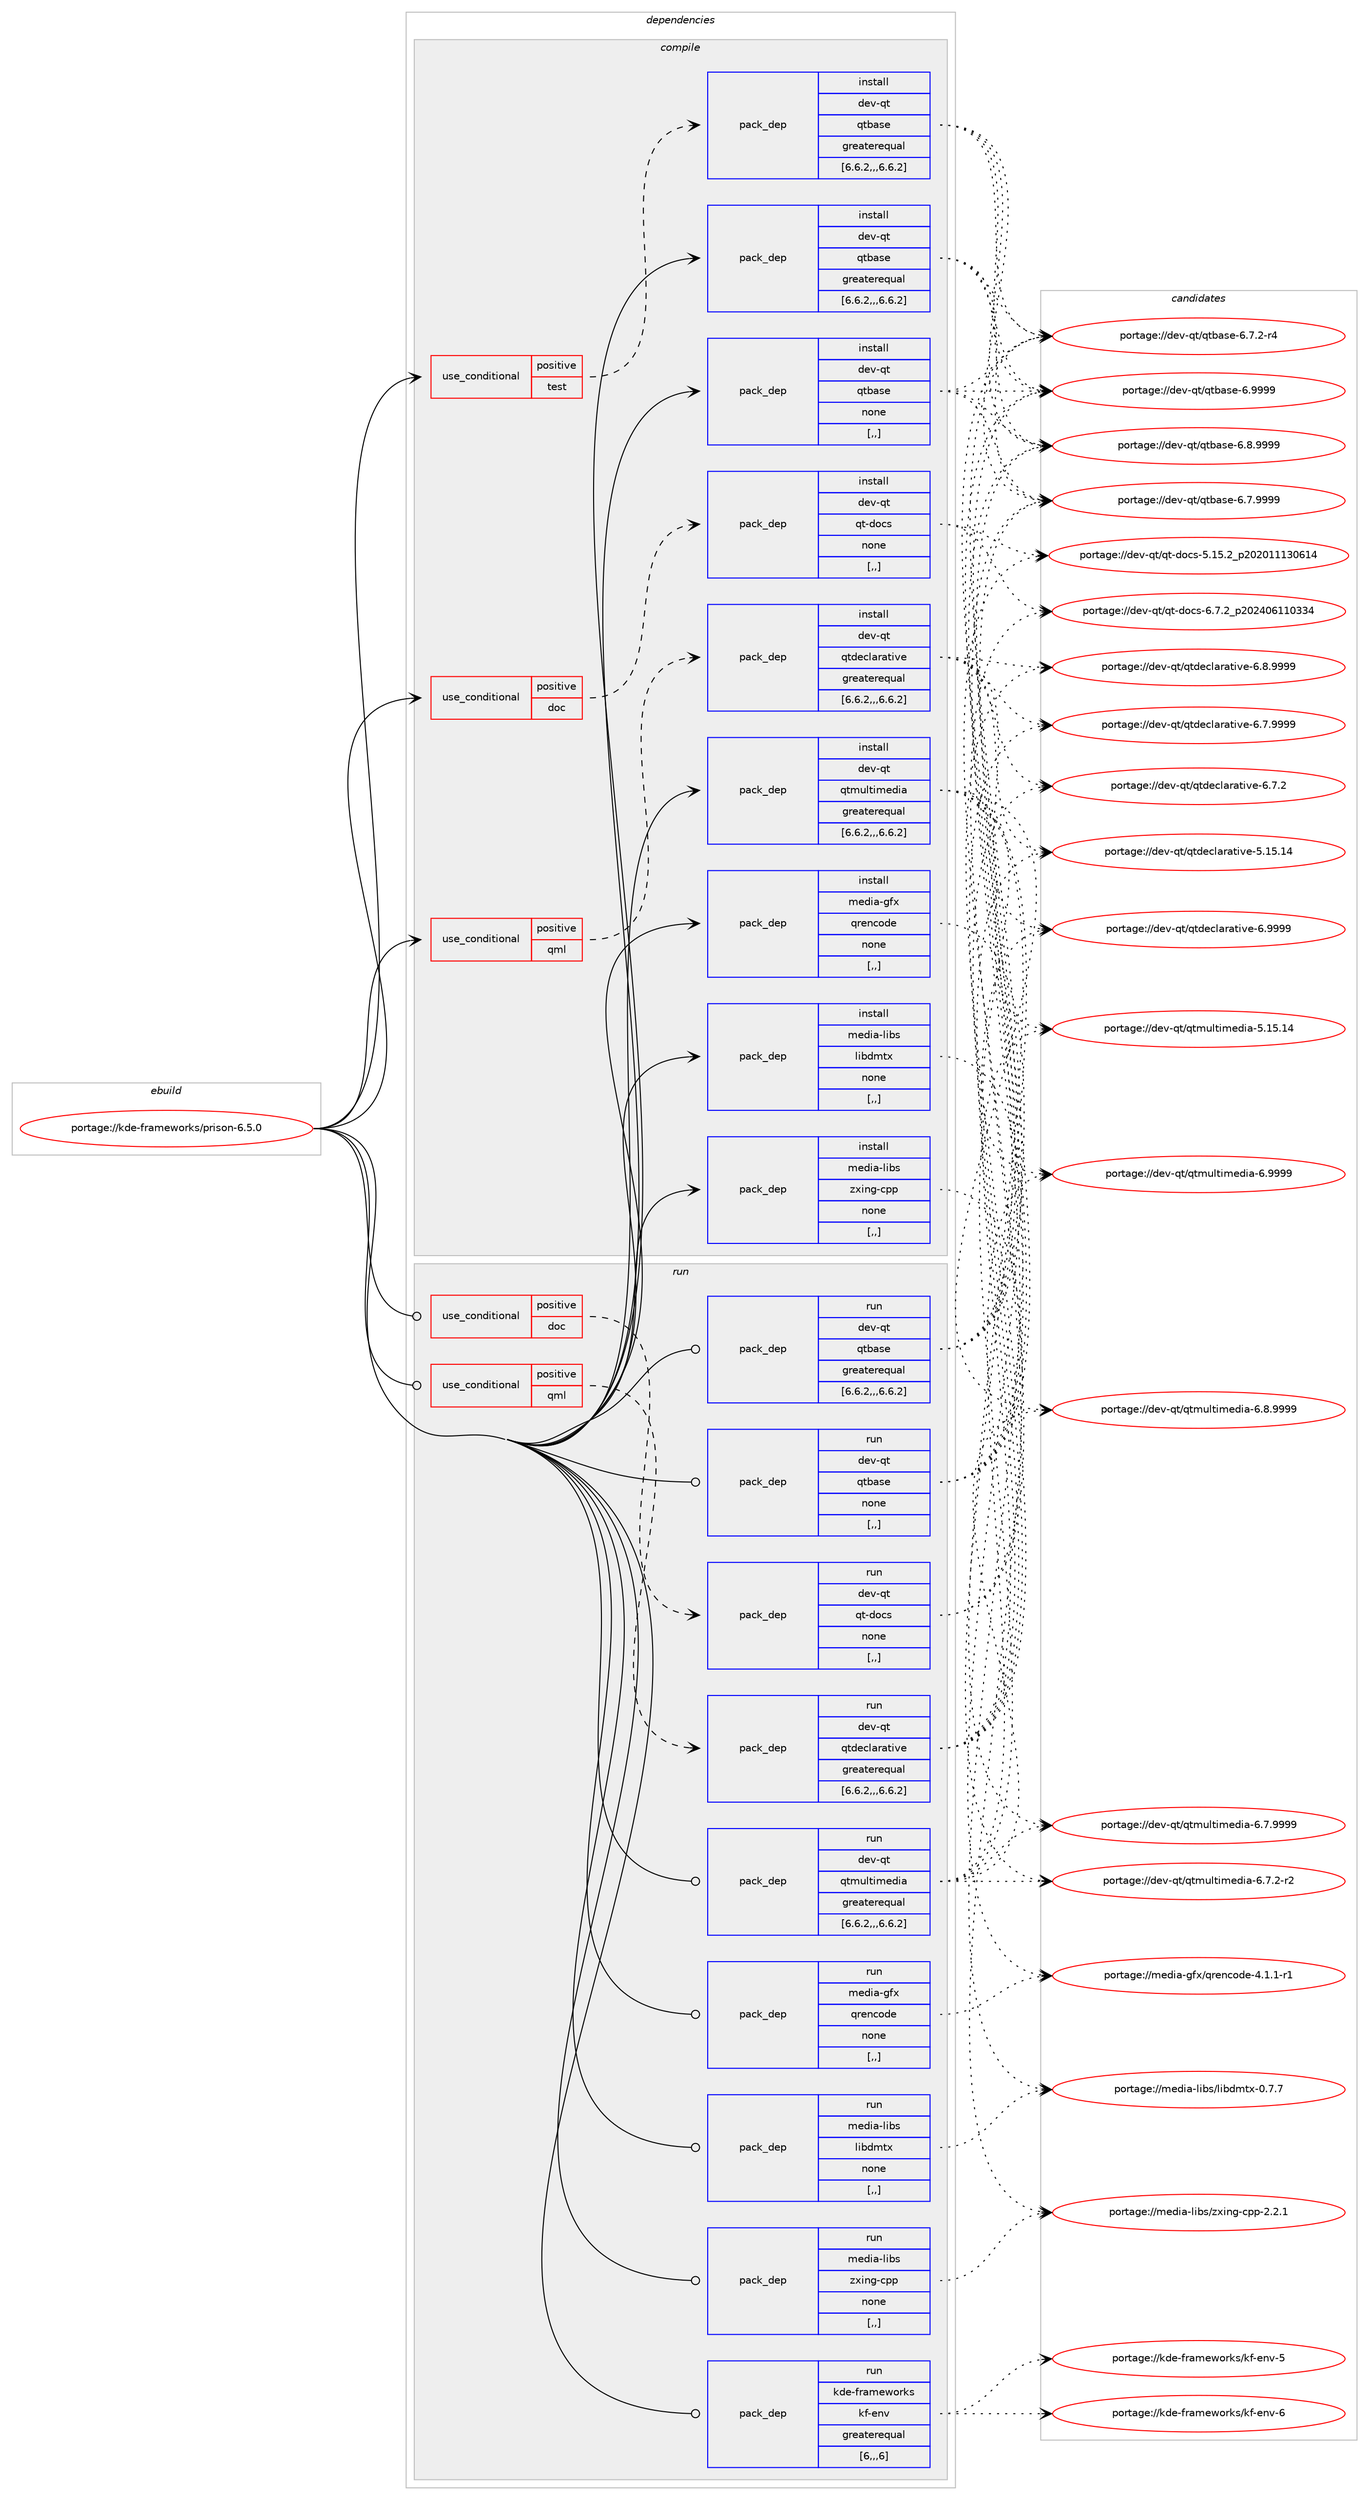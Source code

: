 digraph prolog {

# *************
# Graph options
# *************

newrank=true;
concentrate=true;
compound=true;
graph [rankdir=LR,fontname=Helvetica,fontsize=10,ranksep=1.5];#, ranksep=2.5, nodesep=0.2];
edge  [arrowhead=vee];
node  [fontname=Helvetica,fontsize=10];

# **********
# The ebuild
# **********

subgraph cluster_leftcol {
color=gray;
label=<<i>ebuild</i>>;
id [label="portage://kde-frameworks/prison-6.5.0", color=red, width=4, href="../kde-frameworks/prison-6.5.0.svg"];
}

# ****************
# The dependencies
# ****************

subgraph cluster_midcol {
color=gray;
label=<<i>dependencies</i>>;
subgraph cluster_compile {
fillcolor="#eeeeee";
style=filled;
label=<<i>compile</i>>;
subgraph cond200259 {
dependency769981 [label=<<TABLE BORDER="0" CELLBORDER="1" CELLSPACING="0" CELLPADDING="4"><TR><TD ROWSPAN="3" CELLPADDING="10">use_conditional</TD></TR><TR><TD>positive</TD></TR><TR><TD>doc</TD></TR></TABLE>>, shape=none, color=red];
subgraph pack564001 {
dependency769982 [label=<<TABLE BORDER="0" CELLBORDER="1" CELLSPACING="0" CELLPADDING="4" WIDTH="220"><TR><TD ROWSPAN="6" CELLPADDING="30">pack_dep</TD></TR><TR><TD WIDTH="110">install</TD></TR><TR><TD>dev-qt</TD></TR><TR><TD>qt-docs</TD></TR><TR><TD>none</TD></TR><TR><TD>[,,]</TD></TR></TABLE>>, shape=none, color=blue];
}
dependency769981:e -> dependency769982:w [weight=20,style="dashed",arrowhead="vee"];
}
id:e -> dependency769981:w [weight=20,style="solid",arrowhead="vee"];
subgraph cond200260 {
dependency769983 [label=<<TABLE BORDER="0" CELLBORDER="1" CELLSPACING="0" CELLPADDING="4"><TR><TD ROWSPAN="3" CELLPADDING="10">use_conditional</TD></TR><TR><TD>positive</TD></TR><TR><TD>qml</TD></TR></TABLE>>, shape=none, color=red];
subgraph pack564002 {
dependency769984 [label=<<TABLE BORDER="0" CELLBORDER="1" CELLSPACING="0" CELLPADDING="4" WIDTH="220"><TR><TD ROWSPAN="6" CELLPADDING="30">pack_dep</TD></TR><TR><TD WIDTH="110">install</TD></TR><TR><TD>dev-qt</TD></TR><TR><TD>qtdeclarative</TD></TR><TR><TD>greaterequal</TD></TR><TR><TD>[6.6.2,,,6.6.2]</TD></TR></TABLE>>, shape=none, color=blue];
}
dependency769983:e -> dependency769984:w [weight=20,style="dashed",arrowhead="vee"];
}
id:e -> dependency769983:w [weight=20,style="solid",arrowhead="vee"];
subgraph cond200261 {
dependency769985 [label=<<TABLE BORDER="0" CELLBORDER="1" CELLSPACING="0" CELLPADDING="4"><TR><TD ROWSPAN="3" CELLPADDING="10">use_conditional</TD></TR><TR><TD>positive</TD></TR><TR><TD>test</TD></TR></TABLE>>, shape=none, color=red];
subgraph pack564003 {
dependency769986 [label=<<TABLE BORDER="0" CELLBORDER="1" CELLSPACING="0" CELLPADDING="4" WIDTH="220"><TR><TD ROWSPAN="6" CELLPADDING="30">pack_dep</TD></TR><TR><TD WIDTH="110">install</TD></TR><TR><TD>dev-qt</TD></TR><TR><TD>qtbase</TD></TR><TR><TD>greaterequal</TD></TR><TR><TD>[6.6.2,,,6.6.2]</TD></TR></TABLE>>, shape=none, color=blue];
}
dependency769985:e -> dependency769986:w [weight=20,style="dashed",arrowhead="vee"];
}
id:e -> dependency769985:w [weight=20,style="solid",arrowhead="vee"];
subgraph pack564004 {
dependency769987 [label=<<TABLE BORDER="0" CELLBORDER="1" CELLSPACING="0" CELLPADDING="4" WIDTH="220"><TR><TD ROWSPAN="6" CELLPADDING="30">pack_dep</TD></TR><TR><TD WIDTH="110">install</TD></TR><TR><TD>dev-qt</TD></TR><TR><TD>qtbase</TD></TR><TR><TD>greaterequal</TD></TR><TR><TD>[6.6.2,,,6.6.2]</TD></TR></TABLE>>, shape=none, color=blue];
}
id:e -> dependency769987:w [weight=20,style="solid",arrowhead="vee"];
subgraph pack564005 {
dependency769988 [label=<<TABLE BORDER="0" CELLBORDER="1" CELLSPACING="0" CELLPADDING="4" WIDTH="220"><TR><TD ROWSPAN="6" CELLPADDING="30">pack_dep</TD></TR><TR><TD WIDTH="110">install</TD></TR><TR><TD>dev-qt</TD></TR><TR><TD>qtbase</TD></TR><TR><TD>none</TD></TR><TR><TD>[,,]</TD></TR></TABLE>>, shape=none, color=blue];
}
id:e -> dependency769988:w [weight=20,style="solid",arrowhead="vee"];
subgraph pack564006 {
dependency769989 [label=<<TABLE BORDER="0" CELLBORDER="1" CELLSPACING="0" CELLPADDING="4" WIDTH="220"><TR><TD ROWSPAN="6" CELLPADDING="30">pack_dep</TD></TR><TR><TD WIDTH="110">install</TD></TR><TR><TD>dev-qt</TD></TR><TR><TD>qtmultimedia</TD></TR><TR><TD>greaterequal</TD></TR><TR><TD>[6.6.2,,,6.6.2]</TD></TR></TABLE>>, shape=none, color=blue];
}
id:e -> dependency769989:w [weight=20,style="solid",arrowhead="vee"];
subgraph pack564007 {
dependency769990 [label=<<TABLE BORDER="0" CELLBORDER="1" CELLSPACING="0" CELLPADDING="4" WIDTH="220"><TR><TD ROWSPAN="6" CELLPADDING="30">pack_dep</TD></TR><TR><TD WIDTH="110">install</TD></TR><TR><TD>media-gfx</TD></TR><TR><TD>qrencode</TD></TR><TR><TD>none</TD></TR><TR><TD>[,,]</TD></TR></TABLE>>, shape=none, color=blue];
}
id:e -> dependency769990:w [weight=20,style="solid",arrowhead="vee"];
subgraph pack564008 {
dependency769991 [label=<<TABLE BORDER="0" CELLBORDER="1" CELLSPACING="0" CELLPADDING="4" WIDTH="220"><TR><TD ROWSPAN="6" CELLPADDING="30">pack_dep</TD></TR><TR><TD WIDTH="110">install</TD></TR><TR><TD>media-libs</TD></TR><TR><TD>libdmtx</TD></TR><TR><TD>none</TD></TR><TR><TD>[,,]</TD></TR></TABLE>>, shape=none, color=blue];
}
id:e -> dependency769991:w [weight=20,style="solid",arrowhead="vee"];
subgraph pack564009 {
dependency769992 [label=<<TABLE BORDER="0" CELLBORDER="1" CELLSPACING="0" CELLPADDING="4" WIDTH="220"><TR><TD ROWSPAN="6" CELLPADDING="30">pack_dep</TD></TR><TR><TD WIDTH="110">install</TD></TR><TR><TD>media-libs</TD></TR><TR><TD>zxing-cpp</TD></TR><TR><TD>none</TD></TR><TR><TD>[,,]</TD></TR></TABLE>>, shape=none, color=blue];
}
id:e -> dependency769992:w [weight=20,style="solid",arrowhead="vee"];
}
subgraph cluster_compileandrun {
fillcolor="#eeeeee";
style=filled;
label=<<i>compile and run</i>>;
}
subgraph cluster_run {
fillcolor="#eeeeee";
style=filled;
label=<<i>run</i>>;
subgraph cond200262 {
dependency769993 [label=<<TABLE BORDER="0" CELLBORDER="1" CELLSPACING="0" CELLPADDING="4"><TR><TD ROWSPAN="3" CELLPADDING="10">use_conditional</TD></TR><TR><TD>positive</TD></TR><TR><TD>doc</TD></TR></TABLE>>, shape=none, color=red];
subgraph pack564010 {
dependency769994 [label=<<TABLE BORDER="0" CELLBORDER="1" CELLSPACING="0" CELLPADDING="4" WIDTH="220"><TR><TD ROWSPAN="6" CELLPADDING="30">pack_dep</TD></TR><TR><TD WIDTH="110">run</TD></TR><TR><TD>dev-qt</TD></TR><TR><TD>qt-docs</TD></TR><TR><TD>none</TD></TR><TR><TD>[,,]</TD></TR></TABLE>>, shape=none, color=blue];
}
dependency769993:e -> dependency769994:w [weight=20,style="dashed",arrowhead="vee"];
}
id:e -> dependency769993:w [weight=20,style="solid",arrowhead="odot"];
subgraph cond200263 {
dependency769995 [label=<<TABLE BORDER="0" CELLBORDER="1" CELLSPACING="0" CELLPADDING="4"><TR><TD ROWSPAN="3" CELLPADDING="10">use_conditional</TD></TR><TR><TD>positive</TD></TR><TR><TD>qml</TD></TR></TABLE>>, shape=none, color=red];
subgraph pack564011 {
dependency769996 [label=<<TABLE BORDER="0" CELLBORDER="1" CELLSPACING="0" CELLPADDING="4" WIDTH="220"><TR><TD ROWSPAN="6" CELLPADDING="30">pack_dep</TD></TR><TR><TD WIDTH="110">run</TD></TR><TR><TD>dev-qt</TD></TR><TR><TD>qtdeclarative</TD></TR><TR><TD>greaterequal</TD></TR><TR><TD>[6.6.2,,,6.6.2]</TD></TR></TABLE>>, shape=none, color=blue];
}
dependency769995:e -> dependency769996:w [weight=20,style="dashed",arrowhead="vee"];
}
id:e -> dependency769995:w [weight=20,style="solid",arrowhead="odot"];
subgraph pack564012 {
dependency769997 [label=<<TABLE BORDER="0" CELLBORDER="1" CELLSPACING="0" CELLPADDING="4" WIDTH="220"><TR><TD ROWSPAN="6" CELLPADDING="30">pack_dep</TD></TR><TR><TD WIDTH="110">run</TD></TR><TR><TD>dev-qt</TD></TR><TR><TD>qtbase</TD></TR><TR><TD>greaterequal</TD></TR><TR><TD>[6.6.2,,,6.6.2]</TD></TR></TABLE>>, shape=none, color=blue];
}
id:e -> dependency769997:w [weight=20,style="solid",arrowhead="odot"];
subgraph pack564013 {
dependency769998 [label=<<TABLE BORDER="0" CELLBORDER="1" CELLSPACING="0" CELLPADDING="4" WIDTH="220"><TR><TD ROWSPAN="6" CELLPADDING="30">pack_dep</TD></TR><TR><TD WIDTH="110">run</TD></TR><TR><TD>dev-qt</TD></TR><TR><TD>qtbase</TD></TR><TR><TD>none</TD></TR><TR><TD>[,,]</TD></TR></TABLE>>, shape=none, color=blue];
}
id:e -> dependency769998:w [weight=20,style="solid",arrowhead="odot"];
subgraph pack564014 {
dependency769999 [label=<<TABLE BORDER="0" CELLBORDER="1" CELLSPACING="0" CELLPADDING="4" WIDTH="220"><TR><TD ROWSPAN="6" CELLPADDING="30">pack_dep</TD></TR><TR><TD WIDTH="110">run</TD></TR><TR><TD>dev-qt</TD></TR><TR><TD>qtmultimedia</TD></TR><TR><TD>greaterequal</TD></TR><TR><TD>[6.6.2,,,6.6.2]</TD></TR></TABLE>>, shape=none, color=blue];
}
id:e -> dependency769999:w [weight=20,style="solid",arrowhead="odot"];
subgraph pack564015 {
dependency770000 [label=<<TABLE BORDER="0" CELLBORDER="1" CELLSPACING="0" CELLPADDING="4" WIDTH="220"><TR><TD ROWSPAN="6" CELLPADDING="30">pack_dep</TD></TR><TR><TD WIDTH="110">run</TD></TR><TR><TD>kde-frameworks</TD></TR><TR><TD>kf-env</TD></TR><TR><TD>greaterequal</TD></TR><TR><TD>[6,,,6]</TD></TR></TABLE>>, shape=none, color=blue];
}
id:e -> dependency770000:w [weight=20,style="solid",arrowhead="odot"];
subgraph pack564016 {
dependency770001 [label=<<TABLE BORDER="0" CELLBORDER="1" CELLSPACING="0" CELLPADDING="4" WIDTH="220"><TR><TD ROWSPAN="6" CELLPADDING="30">pack_dep</TD></TR><TR><TD WIDTH="110">run</TD></TR><TR><TD>media-gfx</TD></TR><TR><TD>qrencode</TD></TR><TR><TD>none</TD></TR><TR><TD>[,,]</TD></TR></TABLE>>, shape=none, color=blue];
}
id:e -> dependency770001:w [weight=20,style="solid",arrowhead="odot"];
subgraph pack564017 {
dependency770002 [label=<<TABLE BORDER="0" CELLBORDER="1" CELLSPACING="0" CELLPADDING="4" WIDTH="220"><TR><TD ROWSPAN="6" CELLPADDING="30">pack_dep</TD></TR><TR><TD WIDTH="110">run</TD></TR><TR><TD>media-libs</TD></TR><TR><TD>libdmtx</TD></TR><TR><TD>none</TD></TR><TR><TD>[,,]</TD></TR></TABLE>>, shape=none, color=blue];
}
id:e -> dependency770002:w [weight=20,style="solid",arrowhead="odot"];
subgraph pack564018 {
dependency770003 [label=<<TABLE BORDER="0" CELLBORDER="1" CELLSPACING="0" CELLPADDING="4" WIDTH="220"><TR><TD ROWSPAN="6" CELLPADDING="30">pack_dep</TD></TR><TR><TD WIDTH="110">run</TD></TR><TR><TD>media-libs</TD></TR><TR><TD>zxing-cpp</TD></TR><TR><TD>none</TD></TR><TR><TD>[,,]</TD></TR></TABLE>>, shape=none, color=blue];
}
id:e -> dependency770003:w [weight=20,style="solid",arrowhead="odot"];
}
}

# **************
# The candidates
# **************

subgraph cluster_choices {
rank=same;
color=gray;
label=<<i>candidates</i>>;

subgraph choice564001 {
color=black;
nodesep=1;
choice1001011184511311647113116451001119911545544655465095112504850524854494948515152 [label="portage://dev-qt/qt-docs-6.7.2_p202406110334", color=red, width=4,href="../dev-qt/qt-docs-6.7.2_p202406110334.svg"];
choice100101118451131164711311645100111991154553464953465095112504850484949495148544952 [label="portage://dev-qt/qt-docs-5.15.2_p202011130614", color=red, width=4,href="../dev-qt/qt-docs-5.15.2_p202011130614.svg"];
dependency769982:e -> choice1001011184511311647113116451001119911545544655465095112504850524854494948515152:w [style=dotted,weight="100"];
dependency769982:e -> choice100101118451131164711311645100111991154553464953465095112504850484949495148544952:w [style=dotted,weight="100"];
}
subgraph choice564002 {
color=black;
nodesep=1;
choice100101118451131164711311610010199108971149711610511810145544657575757 [label="portage://dev-qt/qtdeclarative-6.9999", color=red, width=4,href="../dev-qt/qtdeclarative-6.9999.svg"];
choice1001011184511311647113116100101991089711497116105118101455446564657575757 [label="portage://dev-qt/qtdeclarative-6.8.9999", color=red, width=4,href="../dev-qt/qtdeclarative-6.8.9999.svg"];
choice1001011184511311647113116100101991089711497116105118101455446554657575757 [label="portage://dev-qt/qtdeclarative-6.7.9999", color=red, width=4,href="../dev-qt/qtdeclarative-6.7.9999.svg"];
choice1001011184511311647113116100101991089711497116105118101455446554650 [label="portage://dev-qt/qtdeclarative-6.7.2", color=red, width=4,href="../dev-qt/qtdeclarative-6.7.2.svg"];
choice10010111845113116471131161001019910897114971161051181014553464953464952 [label="portage://dev-qt/qtdeclarative-5.15.14", color=red, width=4,href="../dev-qt/qtdeclarative-5.15.14.svg"];
dependency769984:e -> choice100101118451131164711311610010199108971149711610511810145544657575757:w [style=dotted,weight="100"];
dependency769984:e -> choice1001011184511311647113116100101991089711497116105118101455446564657575757:w [style=dotted,weight="100"];
dependency769984:e -> choice1001011184511311647113116100101991089711497116105118101455446554657575757:w [style=dotted,weight="100"];
dependency769984:e -> choice1001011184511311647113116100101991089711497116105118101455446554650:w [style=dotted,weight="100"];
dependency769984:e -> choice10010111845113116471131161001019910897114971161051181014553464953464952:w [style=dotted,weight="100"];
}
subgraph choice564003 {
color=black;
nodesep=1;
choice1001011184511311647113116989711510145544657575757 [label="portage://dev-qt/qtbase-6.9999", color=red, width=4,href="../dev-qt/qtbase-6.9999.svg"];
choice10010111845113116471131169897115101455446564657575757 [label="portage://dev-qt/qtbase-6.8.9999", color=red, width=4,href="../dev-qt/qtbase-6.8.9999.svg"];
choice10010111845113116471131169897115101455446554657575757 [label="portage://dev-qt/qtbase-6.7.9999", color=red, width=4,href="../dev-qt/qtbase-6.7.9999.svg"];
choice100101118451131164711311698971151014554465546504511452 [label="portage://dev-qt/qtbase-6.7.2-r4", color=red, width=4,href="../dev-qt/qtbase-6.7.2-r4.svg"];
dependency769986:e -> choice1001011184511311647113116989711510145544657575757:w [style=dotted,weight="100"];
dependency769986:e -> choice10010111845113116471131169897115101455446564657575757:w [style=dotted,weight="100"];
dependency769986:e -> choice10010111845113116471131169897115101455446554657575757:w [style=dotted,weight="100"];
dependency769986:e -> choice100101118451131164711311698971151014554465546504511452:w [style=dotted,weight="100"];
}
subgraph choice564004 {
color=black;
nodesep=1;
choice1001011184511311647113116989711510145544657575757 [label="portage://dev-qt/qtbase-6.9999", color=red, width=4,href="../dev-qt/qtbase-6.9999.svg"];
choice10010111845113116471131169897115101455446564657575757 [label="portage://dev-qt/qtbase-6.8.9999", color=red, width=4,href="../dev-qt/qtbase-6.8.9999.svg"];
choice10010111845113116471131169897115101455446554657575757 [label="portage://dev-qt/qtbase-6.7.9999", color=red, width=4,href="../dev-qt/qtbase-6.7.9999.svg"];
choice100101118451131164711311698971151014554465546504511452 [label="portage://dev-qt/qtbase-6.7.2-r4", color=red, width=4,href="../dev-qt/qtbase-6.7.2-r4.svg"];
dependency769987:e -> choice1001011184511311647113116989711510145544657575757:w [style=dotted,weight="100"];
dependency769987:e -> choice10010111845113116471131169897115101455446564657575757:w [style=dotted,weight="100"];
dependency769987:e -> choice10010111845113116471131169897115101455446554657575757:w [style=dotted,weight="100"];
dependency769987:e -> choice100101118451131164711311698971151014554465546504511452:w [style=dotted,weight="100"];
}
subgraph choice564005 {
color=black;
nodesep=1;
choice1001011184511311647113116989711510145544657575757 [label="portage://dev-qt/qtbase-6.9999", color=red, width=4,href="../dev-qt/qtbase-6.9999.svg"];
choice10010111845113116471131169897115101455446564657575757 [label="portage://dev-qt/qtbase-6.8.9999", color=red, width=4,href="../dev-qt/qtbase-6.8.9999.svg"];
choice10010111845113116471131169897115101455446554657575757 [label="portage://dev-qt/qtbase-6.7.9999", color=red, width=4,href="../dev-qt/qtbase-6.7.9999.svg"];
choice100101118451131164711311698971151014554465546504511452 [label="portage://dev-qt/qtbase-6.7.2-r4", color=red, width=4,href="../dev-qt/qtbase-6.7.2-r4.svg"];
dependency769988:e -> choice1001011184511311647113116989711510145544657575757:w [style=dotted,weight="100"];
dependency769988:e -> choice10010111845113116471131169897115101455446564657575757:w [style=dotted,weight="100"];
dependency769988:e -> choice10010111845113116471131169897115101455446554657575757:w [style=dotted,weight="100"];
dependency769988:e -> choice100101118451131164711311698971151014554465546504511452:w [style=dotted,weight="100"];
}
subgraph choice564006 {
color=black;
nodesep=1;
choice10010111845113116471131161091171081161051091011001059745544657575757 [label="portage://dev-qt/qtmultimedia-6.9999", color=red, width=4,href="../dev-qt/qtmultimedia-6.9999.svg"];
choice100101118451131164711311610911710811610510910110010597455446564657575757 [label="portage://dev-qt/qtmultimedia-6.8.9999", color=red, width=4,href="../dev-qt/qtmultimedia-6.8.9999.svg"];
choice100101118451131164711311610911710811610510910110010597455446554657575757 [label="portage://dev-qt/qtmultimedia-6.7.9999", color=red, width=4,href="../dev-qt/qtmultimedia-6.7.9999.svg"];
choice1001011184511311647113116109117108116105109101100105974554465546504511450 [label="portage://dev-qt/qtmultimedia-6.7.2-r2", color=red, width=4,href="../dev-qt/qtmultimedia-6.7.2-r2.svg"];
choice1001011184511311647113116109117108116105109101100105974553464953464952 [label="portage://dev-qt/qtmultimedia-5.15.14", color=red, width=4,href="../dev-qt/qtmultimedia-5.15.14.svg"];
dependency769989:e -> choice10010111845113116471131161091171081161051091011001059745544657575757:w [style=dotted,weight="100"];
dependency769989:e -> choice100101118451131164711311610911710811610510910110010597455446564657575757:w [style=dotted,weight="100"];
dependency769989:e -> choice100101118451131164711311610911710811610510910110010597455446554657575757:w [style=dotted,weight="100"];
dependency769989:e -> choice1001011184511311647113116109117108116105109101100105974554465546504511450:w [style=dotted,weight="100"];
dependency769989:e -> choice1001011184511311647113116109117108116105109101100105974553464953464952:w [style=dotted,weight="100"];
}
subgraph choice564007 {
color=black;
nodesep=1;
choice109101100105974510310212047113114101110991111001014552464946494511449 [label="portage://media-gfx/qrencode-4.1.1-r1", color=red, width=4,href="../media-gfx/qrencode-4.1.1-r1.svg"];
dependency769990:e -> choice109101100105974510310212047113114101110991111001014552464946494511449:w [style=dotted,weight="100"];
}
subgraph choice564008 {
color=black;
nodesep=1;
choice1091011001059745108105981154710810598100109116120454846554655 [label="portage://media-libs/libdmtx-0.7.7", color=red, width=4,href="../media-libs/libdmtx-0.7.7.svg"];
dependency769991:e -> choice1091011001059745108105981154710810598100109116120454846554655:w [style=dotted,weight="100"];
}
subgraph choice564009 {
color=black;
nodesep=1;
choice109101100105974510810598115471221201051101034599112112455046504649 [label="portage://media-libs/zxing-cpp-2.2.1", color=red, width=4,href="../media-libs/zxing-cpp-2.2.1.svg"];
dependency769992:e -> choice109101100105974510810598115471221201051101034599112112455046504649:w [style=dotted,weight="100"];
}
subgraph choice564010 {
color=black;
nodesep=1;
choice1001011184511311647113116451001119911545544655465095112504850524854494948515152 [label="portage://dev-qt/qt-docs-6.7.2_p202406110334", color=red, width=4,href="../dev-qt/qt-docs-6.7.2_p202406110334.svg"];
choice100101118451131164711311645100111991154553464953465095112504850484949495148544952 [label="portage://dev-qt/qt-docs-5.15.2_p202011130614", color=red, width=4,href="../dev-qt/qt-docs-5.15.2_p202011130614.svg"];
dependency769994:e -> choice1001011184511311647113116451001119911545544655465095112504850524854494948515152:w [style=dotted,weight="100"];
dependency769994:e -> choice100101118451131164711311645100111991154553464953465095112504850484949495148544952:w [style=dotted,weight="100"];
}
subgraph choice564011 {
color=black;
nodesep=1;
choice100101118451131164711311610010199108971149711610511810145544657575757 [label="portage://dev-qt/qtdeclarative-6.9999", color=red, width=4,href="../dev-qt/qtdeclarative-6.9999.svg"];
choice1001011184511311647113116100101991089711497116105118101455446564657575757 [label="portage://dev-qt/qtdeclarative-6.8.9999", color=red, width=4,href="../dev-qt/qtdeclarative-6.8.9999.svg"];
choice1001011184511311647113116100101991089711497116105118101455446554657575757 [label="portage://dev-qt/qtdeclarative-6.7.9999", color=red, width=4,href="../dev-qt/qtdeclarative-6.7.9999.svg"];
choice1001011184511311647113116100101991089711497116105118101455446554650 [label="portage://dev-qt/qtdeclarative-6.7.2", color=red, width=4,href="../dev-qt/qtdeclarative-6.7.2.svg"];
choice10010111845113116471131161001019910897114971161051181014553464953464952 [label="portage://dev-qt/qtdeclarative-5.15.14", color=red, width=4,href="../dev-qt/qtdeclarative-5.15.14.svg"];
dependency769996:e -> choice100101118451131164711311610010199108971149711610511810145544657575757:w [style=dotted,weight="100"];
dependency769996:e -> choice1001011184511311647113116100101991089711497116105118101455446564657575757:w [style=dotted,weight="100"];
dependency769996:e -> choice1001011184511311647113116100101991089711497116105118101455446554657575757:w [style=dotted,weight="100"];
dependency769996:e -> choice1001011184511311647113116100101991089711497116105118101455446554650:w [style=dotted,weight="100"];
dependency769996:e -> choice10010111845113116471131161001019910897114971161051181014553464953464952:w [style=dotted,weight="100"];
}
subgraph choice564012 {
color=black;
nodesep=1;
choice1001011184511311647113116989711510145544657575757 [label="portage://dev-qt/qtbase-6.9999", color=red, width=4,href="../dev-qt/qtbase-6.9999.svg"];
choice10010111845113116471131169897115101455446564657575757 [label="portage://dev-qt/qtbase-6.8.9999", color=red, width=4,href="../dev-qt/qtbase-6.8.9999.svg"];
choice10010111845113116471131169897115101455446554657575757 [label="portage://dev-qt/qtbase-6.7.9999", color=red, width=4,href="../dev-qt/qtbase-6.7.9999.svg"];
choice100101118451131164711311698971151014554465546504511452 [label="portage://dev-qt/qtbase-6.7.2-r4", color=red, width=4,href="../dev-qt/qtbase-6.7.2-r4.svg"];
dependency769997:e -> choice1001011184511311647113116989711510145544657575757:w [style=dotted,weight="100"];
dependency769997:e -> choice10010111845113116471131169897115101455446564657575757:w [style=dotted,weight="100"];
dependency769997:e -> choice10010111845113116471131169897115101455446554657575757:w [style=dotted,weight="100"];
dependency769997:e -> choice100101118451131164711311698971151014554465546504511452:w [style=dotted,weight="100"];
}
subgraph choice564013 {
color=black;
nodesep=1;
choice1001011184511311647113116989711510145544657575757 [label="portage://dev-qt/qtbase-6.9999", color=red, width=4,href="../dev-qt/qtbase-6.9999.svg"];
choice10010111845113116471131169897115101455446564657575757 [label="portage://dev-qt/qtbase-6.8.9999", color=red, width=4,href="../dev-qt/qtbase-6.8.9999.svg"];
choice10010111845113116471131169897115101455446554657575757 [label="portage://dev-qt/qtbase-6.7.9999", color=red, width=4,href="../dev-qt/qtbase-6.7.9999.svg"];
choice100101118451131164711311698971151014554465546504511452 [label="portage://dev-qt/qtbase-6.7.2-r4", color=red, width=4,href="../dev-qt/qtbase-6.7.2-r4.svg"];
dependency769998:e -> choice1001011184511311647113116989711510145544657575757:w [style=dotted,weight="100"];
dependency769998:e -> choice10010111845113116471131169897115101455446564657575757:w [style=dotted,weight="100"];
dependency769998:e -> choice10010111845113116471131169897115101455446554657575757:w [style=dotted,weight="100"];
dependency769998:e -> choice100101118451131164711311698971151014554465546504511452:w [style=dotted,weight="100"];
}
subgraph choice564014 {
color=black;
nodesep=1;
choice10010111845113116471131161091171081161051091011001059745544657575757 [label="portage://dev-qt/qtmultimedia-6.9999", color=red, width=4,href="../dev-qt/qtmultimedia-6.9999.svg"];
choice100101118451131164711311610911710811610510910110010597455446564657575757 [label="portage://dev-qt/qtmultimedia-6.8.9999", color=red, width=4,href="../dev-qt/qtmultimedia-6.8.9999.svg"];
choice100101118451131164711311610911710811610510910110010597455446554657575757 [label="portage://dev-qt/qtmultimedia-6.7.9999", color=red, width=4,href="../dev-qt/qtmultimedia-6.7.9999.svg"];
choice1001011184511311647113116109117108116105109101100105974554465546504511450 [label="portage://dev-qt/qtmultimedia-6.7.2-r2", color=red, width=4,href="../dev-qt/qtmultimedia-6.7.2-r2.svg"];
choice1001011184511311647113116109117108116105109101100105974553464953464952 [label="portage://dev-qt/qtmultimedia-5.15.14", color=red, width=4,href="../dev-qt/qtmultimedia-5.15.14.svg"];
dependency769999:e -> choice10010111845113116471131161091171081161051091011001059745544657575757:w [style=dotted,weight="100"];
dependency769999:e -> choice100101118451131164711311610911710811610510910110010597455446564657575757:w [style=dotted,weight="100"];
dependency769999:e -> choice100101118451131164711311610911710811610510910110010597455446554657575757:w [style=dotted,weight="100"];
dependency769999:e -> choice1001011184511311647113116109117108116105109101100105974554465546504511450:w [style=dotted,weight="100"];
dependency769999:e -> choice1001011184511311647113116109117108116105109101100105974553464953464952:w [style=dotted,weight="100"];
}
subgraph choice564015 {
color=black;
nodesep=1;
choice107100101451021149710910111911111410711547107102451011101184554 [label="portage://kde-frameworks/kf-env-6", color=red, width=4,href="../kde-frameworks/kf-env-6.svg"];
choice107100101451021149710910111911111410711547107102451011101184553 [label="portage://kde-frameworks/kf-env-5", color=red, width=4,href="../kde-frameworks/kf-env-5.svg"];
dependency770000:e -> choice107100101451021149710910111911111410711547107102451011101184554:w [style=dotted,weight="100"];
dependency770000:e -> choice107100101451021149710910111911111410711547107102451011101184553:w [style=dotted,weight="100"];
}
subgraph choice564016 {
color=black;
nodesep=1;
choice109101100105974510310212047113114101110991111001014552464946494511449 [label="portage://media-gfx/qrencode-4.1.1-r1", color=red, width=4,href="../media-gfx/qrencode-4.1.1-r1.svg"];
dependency770001:e -> choice109101100105974510310212047113114101110991111001014552464946494511449:w [style=dotted,weight="100"];
}
subgraph choice564017 {
color=black;
nodesep=1;
choice1091011001059745108105981154710810598100109116120454846554655 [label="portage://media-libs/libdmtx-0.7.7", color=red, width=4,href="../media-libs/libdmtx-0.7.7.svg"];
dependency770002:e -> choice1091011001059745108105981154710810598100109116120454846554655:w [style=dotted,weight="100"];
}
subgraph choice564018 {
color=black;
nodesep=1;
choice109101100105974510810598115471221201051101034599112112455046504649 [label="portage://media-libs/zxing-cpp-2.2.1", color=red, width=4,href="../media-libs/zxing-cpp-2.2.1.svg"];
dependency770003:e -> choice109101100105974510810598115471221201051101034599112112455046504649:w [style=dotted,weight="100"];
}
}

}
